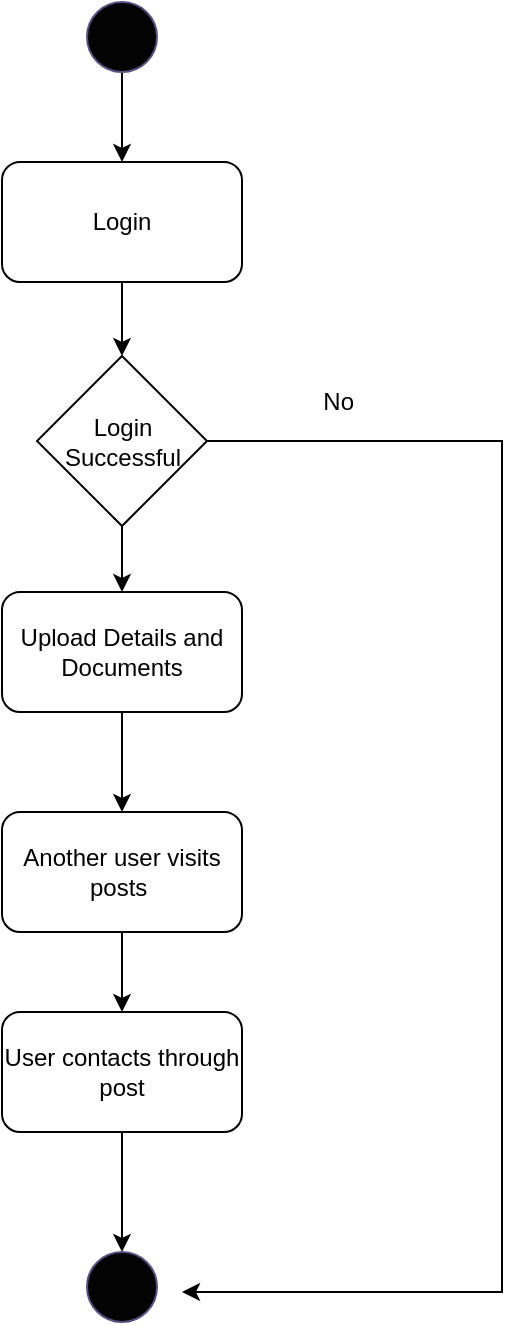 <mxfile version="28.1.0">
  <diagram name="Page-1" id="knrP1FRMyhIRJTOhsAG8">
    <mxGraphModel dx="1097" dy="562" grid="1" gridSize="10" guides="1" tooltips="1" connect="1" arrows="1" fold="1" page="1" pageScale="1" pageWidth="827" pageHeight="1169" math="0" shadow="0">
      <root>
        <mxCell id="0" />
        <mxCell id="1" parent="0" />
        <mxCell id="nb5A6RRDomXuttytV97Y-50" value="" style="edgeStyle=orthogonalEdgeStyle;rounded=0;orthogonalLoop=1;jettySize=auto;html=1;" edge="1" parent="1" source="nb5A6RRDomXuttytV97Y-40" target="nb5A6RRDomXuttytV97Y-42">
          <mxGeometry relative="1" as="geometry" />
        </mxCell>
        <mxCell id="nb5A6RRDomXuttytV97Y-40" value="Login" style="rounded=1;whiteSpace=wrap;html=1;" vertex="1" parent="1">
          <mxGeometry x="310" y="405" width="120" height="60" as="geometry" />
        </mxCell>
        <mxCell id="nb5A6RRDomXuttytV97Y-49" value="" style="edgeStyle=orthogonalEdgeStyle;rounded=0;orthogonalLoop=1;jettySize=auto;html=1;" edge="1" parent="1" source="nb5A6RRDomXuttytV97Y-41" target="nb5A6RRDomXuttytV97Y-40">
          <mxGeometry relative="1" as="geometry" />
        </mxCell>
        <mxCell id="nb5A6RRDomXuttytV97Y-41" value="" style="ellipse;whiteSpace=wrap;html=1;aspect=fixed;fillColor=light-dark(#030303, #3b394a);strokeColor=#56517e;" vertex="1" parent="1">
          <mxGeometry x="352.5" y="325" width="35" height="35" as="geometry" />
        </mxCell>
        <mxCell id="nb5A6RRDomXuttytV97Y-51" value="" style="edgeStyle=orthogonalEdgeStyle;rounded=0;orthogonalLoop=1;jettySize=auto;html=1;" edge="1" parent="1" source="nb5A6RRDomXuttytV97Y-42" target="nb5A6RRDomXuttytV97Y-44">
          <mxGeometry relative="1" as="geometry" />
        </mxCell>
        <mxCell id="nb5A6RRDomXuttytV97Y-57" style="edgeStyle=orthogonalEdgeStyle;rounded=0;orthogonalLoop=1;jettySize=auto;html=1;" edge="1" parent="1" source="nb5A6RRDomXuttytV97Y-42">
          <mxGeometry relative="1" as="geometry">
            <mxPoint x="400" y="970" as="targetPoint" />
            <Array as="points">
              <mxPoint x="560" y="545" />
              <mxPoint x="560" y="970" />
            </Array>
          </mxGeometry>
        </mxCell>
        <mxCell id="nb5A6RRDomXuttytV97Y-42" value="Login Successful" style="rhombus;whiteSpace=wrap;html=1;" vertex="1" parent="1">
          <mxGeometry x="327.5" y="502" width="85" height="85" as="geometry" />
        </mxCell>
        <mxCell id="nb5A6RRDomXuttytV97Y-52" value="" style="edgeStyle=orthogonalEdgeStyle;rounded=0;orthogonalLoop=1;jettySize=auto;html=1;" edge="1" parent="1" source="nb5A6RRDomXuttytV97Y-44" target="nb5A6RRDomXuttytV97Y-45">
          <mxGeometry relative="1" as="geometry" />
        </mxCell>
        <mxCell id="nb5A6RRDomXuttytV97Y-44" value="Upload Details and Documents" style="rounded=1;whiteSpace=wrap;html=1;" vertex="1" parent="1">
          <mxGeometry x="310" y="620" width="120" height="60" as="geometry" />
        </mxCell>
        <mxCell id="nb5A6RRDomXuttytV97Y-53" value="" style="edgeStyle=orthogonalEdgeStyle;rounded=0;orthogonalLoop=1;jettySize=auto;html=1;" edge="1" parent="1" source="nb5A6RRDomXuttytV97Y-45" target="nb5A6RRDomXuttytV97Y-46">
          <mxGeometry relative="1" as="geometry" />
        </mxCell>
        <mxCell id="nb5A6RRDomXuttytV97Y-45" value="Another user visits posts&amp;nbsp;" style="rounded=1;whiteSpace=wrap;html=1;" vertex="1" parent="1">
          <mxGeometry x="310" y="730" width="120" height="60" as="geometry" />
        </mxCell>
        <mxCell id="nb5A6RRDomXuttytV97Y-54" value="" style="edgeStyle=orthogonalEdgeStyle;rounded=0;orthogonalLoop=1;jettySize=auto;html=1;" edge="1" parent="1" source="nb5A6RRDomXuttytV97Y-46" target="nb5A6RRDomXuttytV97Y-48">
          <mxGeometry relative="1" as="geometry" />
        </mxCell>
        <mxCell id="nb5A6RRDomXuttytV97Y-46" value="User contacts through post" style="rounded=1;whiteSpace=wrap;html=1;" vertex="1" parent="1">
          <mxGeometry x="310" y="830" width="120" height="60" as="geometry" />
        </mxCell>
        <mxCell id="nb5A6RRDomXuttytV97Y-48" value="" style="ellipse;whiteSpace=wrap;html=1;aspect=fixed;fillColor=light-dark(#030303, #3b394a);strokeColor=#56517e;" vertex="1" parent="1">
          <mxGeometry x="352.5" y="950" width="35" height="35" as="geometry" />
        </mxCell>
        <mxCell id="nb5A6RRDomXuttytV97Y-58" value="No&amp;nbsp;" style="text;html=1;align=center;verticalAlign=middle;whiteSpace=wrap;rounded=0;" vertex="1" parent="1">
          <mxGeometry x="450" y="510" width="60" height="30" as="geometry" />
        </mxCell>
      </root>
    </mxGraphModel>
  </diagram>
</mxfile>

